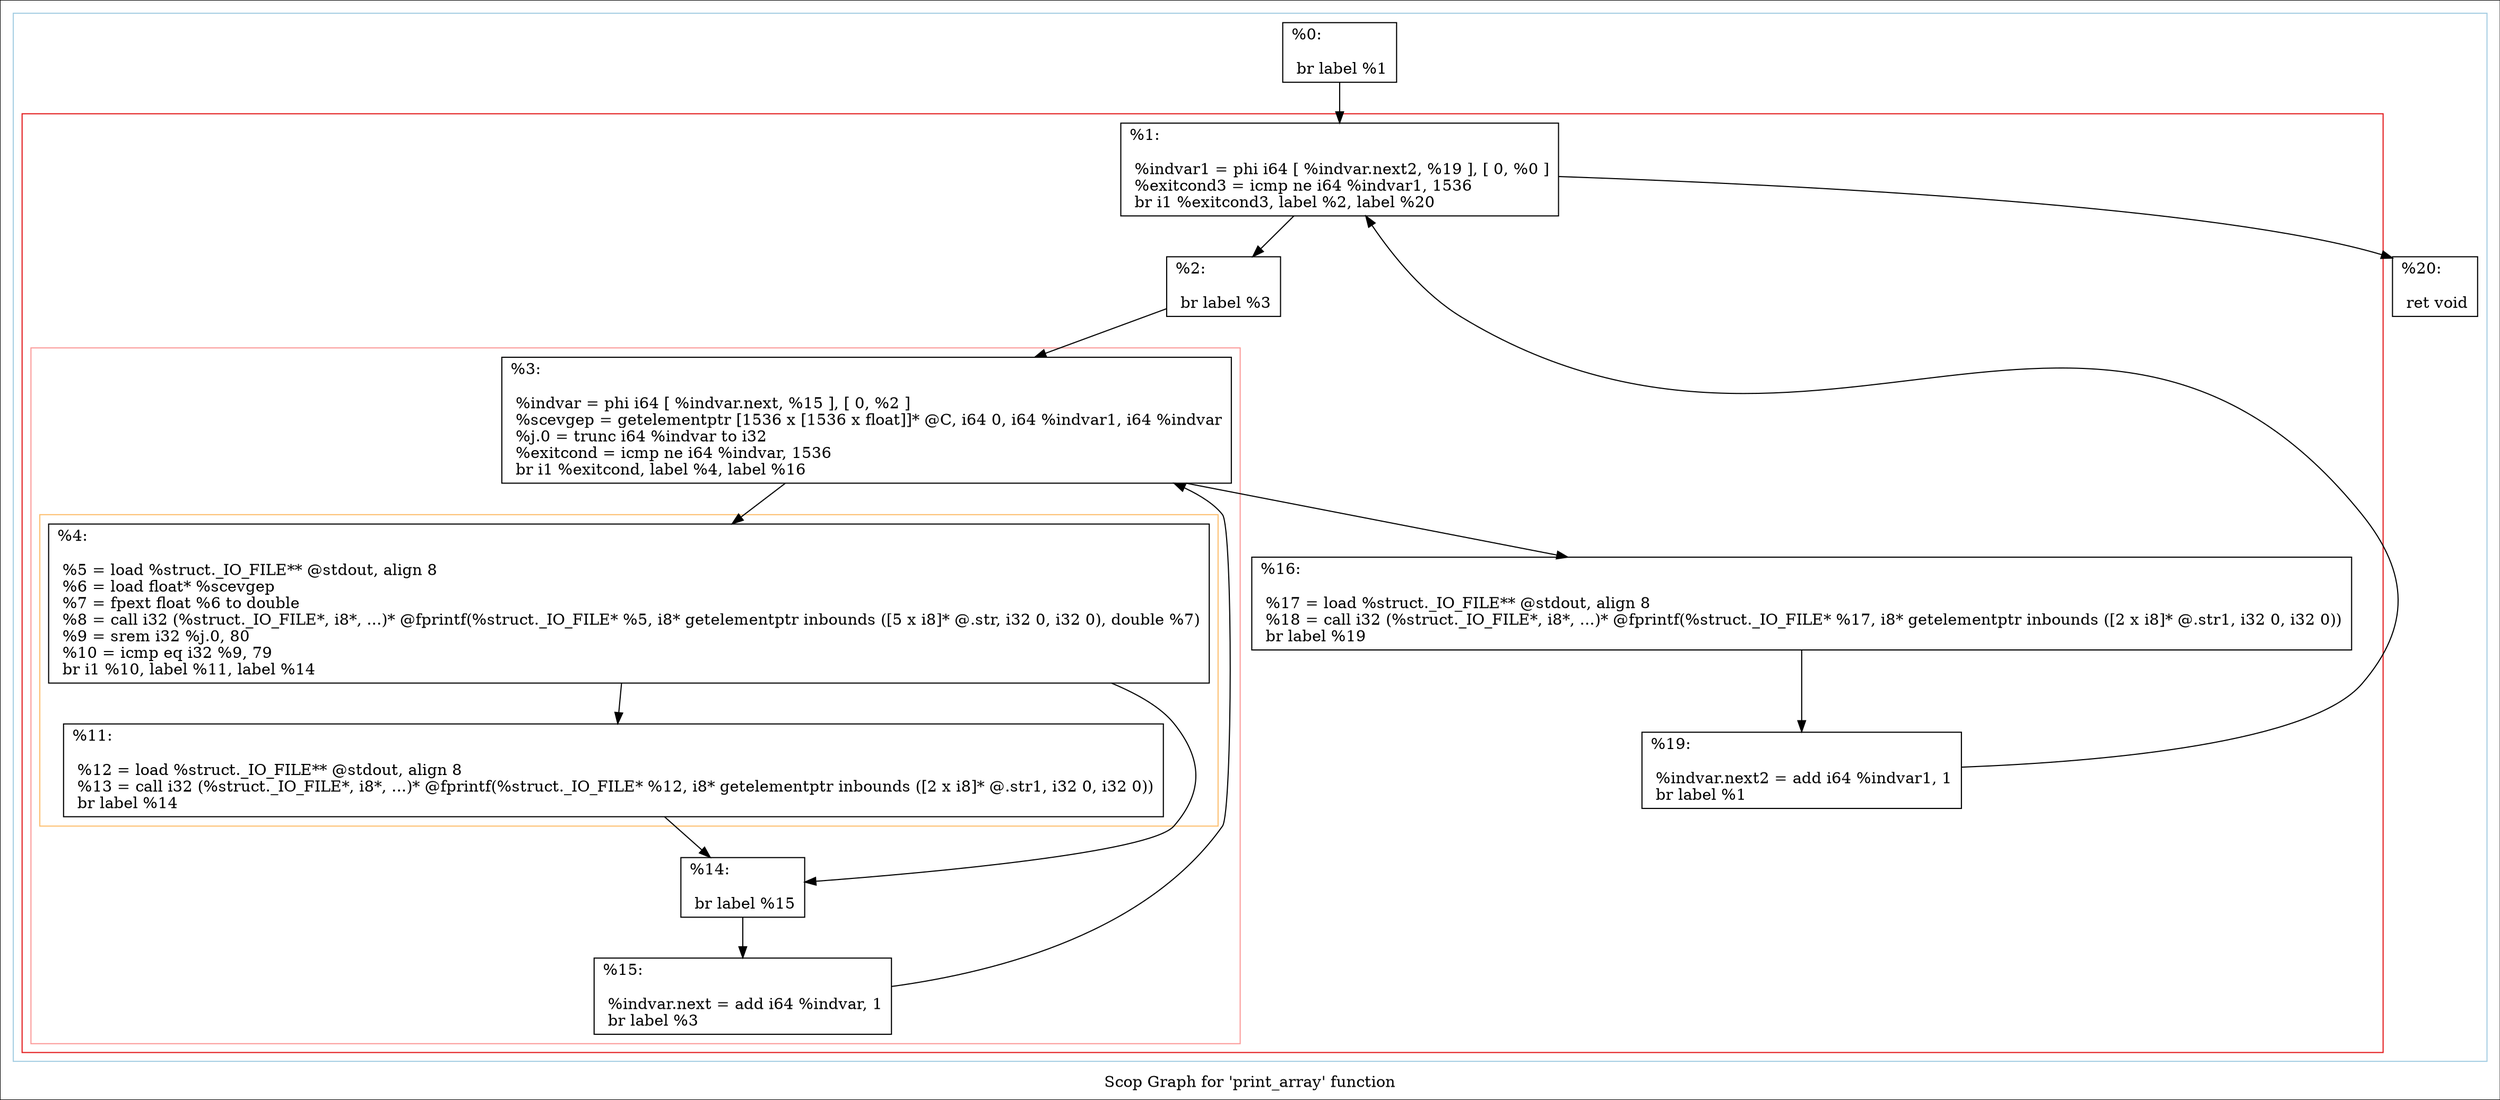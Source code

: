 digraph "Scop Graph for 'print_array' function" {
	label="Scop Graph for 'print_array' function";

	Node0x26ac9a0 [shape=record,label="{%0:\l\l  br label %1\l}"];
	Node0x26ac9a0 -> Node0x26acd00;
	Node0x26acd00 [shape=record,label="{%1:\l\l  %indvar1 = phi i64 [ %indvar.next2, %19 ], [ 0, %0 ]\l  %exitcond3 = icmp ne i64 %indvar1, 1536\l  br i1 %exitcond3, label %2, label %20\l}"];
	Node0x26acd00 -> Node0x26a8ac0;
	Node0x26acd00 -> Node0x26ac9c0;
	Node0x26a8ac0 [shape=record,label="{%2:\l\l  br label %3\l}"];
	Node0x26a8ac0 -> Node0x26ad940;
	Node0x26ad940 [shape=record,label="{%3:\l\l  %indvar = phi i64 [ %indvar.next, %15 ], [ 0, %2 ]\l  %scevgep = getelementptr [1536 x [1536 x float]]* @C, i64 0, i64 %indvar1, i64 %indvar\l  %j.0 = trunc i64 %indvar to i32\l  %exitcond = icmp ne i64 %indvar, 1536\l  br i1 %exitcond, label %4, label %16\l}"];
	Node0x26ad940 -> Node0x26acde0;
	Node0x26ad940 -> Node0x26ad9e0;
	Node0x26acde0 [shape=record,label="{%4:\l\l  %5 = load %struct._IO_FILE** @stdout, align 8\l  %6 = load float* %scevgep\l  %7 = fpext float %6 to double\l  %8 = call i32 (%struct._IO_FILE*, i8*, ...)* @fprintf(%struct._IO_FILE* %5, i8* getelementptr inbounds ([5 x i8]* @.str, i32 0, i32 0), double %7)\l  %9 = srem i32 %j.0, 80\l  %10 = icmp eq i32 %9, 79\l  br i1 %10, label %11, label %14\l}"];
	Node0x26acde0 -> Node0x26ada40;
	Node0x26acde0 -> Node0x26acfa0;
	Node0x26ada40 [shape=record,label="{%11:\l\l  %12 = load %struct._IO_FILE** @stdout, align 8\l  %13 = call i32 (%struct._IO_FILE*, i8*, ...)* @fprintf(%struct._IO_FILE* %12, i8* getelementptr inbounds ([2 x i8]* @.str1, i32 0, i32 0))\l  br label %14\l}"];
	Node0x26ada40 -> Node0x26acfa0;
	Node0x26acfa0 [shape=record,label="{%14:\l\l  br label %15\l}"];
	Node0x26acfa0 -> Node0x26ad6c0;
	Node0x26ad6c0 [shape=record,label="{%15:\l\l  %indvar.next = add i64 %indvar, 1\l  br label %3\l}"];
	Node0x26ad6c0 -> Node0x26ad940[constraint=false];
	Node0x26ad9e0 [shape=record,label="{%16:\l\l  %17 = load %struct._IO_FILE** @stdout, align 8\l  %18 = call i32 (%struct._IO_FILE*, i8*, ...)* @fprintf(%struct._IO_FILE* %17, i8* getelementptr inbounds ([2 x i8]* @.str1, i32 0, i32 0))\l  br label %19\l}"];
	Node0x26ad9e0 -> Node0x26ace00;
	Node0x26ace00 [shape=record,label="{%19:\l\l  %indvar.next2 = add i64 %indvar1, 1\l  br label %1\l}"];
	Node0x26ace00 -> Node0x26acd00[constraint=false];
	Node0x26ac9c0 [shape=record,label="{%20:\l\l  ret void\l}"];
	colorscheme = "paired12"
        subgraph cluster_0x26adae0 {
          label = "";
          style = solid;
          color = 1
          subgraph cluster_0x26aa030 {
            label = "";
            style = solid;
            color = 6
            subgraph cluster_0x26a9fb0 {
              label = "";
              style = solid;
              color = 5
              subgraph cluster_0x26adb60 {
                label = "";
                style = solid;
                color = 7
                Node0x26acde0;
                Node0x26ada40;
              }
              Node0x26ad940;
              Node0x26acfa0;
              Node0x26ad6c0;
            }
            Node0x26acd00;
            Node0x26a8ac0;
            Node0x26ad9e0;
            Node0x26ace00;
          }
          Node0x26ac9a0;
          Node0x26ac9c0;
        }
}
